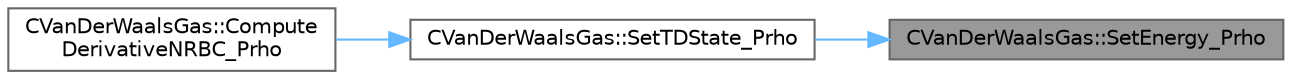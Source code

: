 digraph "CVanDerWaalsGas::SetEnergy_Prho"
{
 // LATEX_PDF_SIZE
  bgcolor="transparent";
  edge [fontname=Helvetica,fontsize=10,labelfontname=Helvetica,labelfontsize=10];
  node [fontname=Helvetica,fontsize=10,shape=box,height=0.2,width=0.4];
  rankdir="RL";
  Node1 [id="Node000001",label="CVanDerWaalsGas::SetEnergy_Prho",height=0.2,width=0.4,color="gray40", fillcolor="grey60", style="filled", fontcolor="black",tooltip="Set the Dimensionless Internal Energy using Pressure and Density."];
  Node1 -> Node2 [id="edge1_Node000001_Node000002",dir="back",color="steelblue1",style="solid",tooltip=" "];
  Node2 [id="Node000002",label="CVanDerWaalsGas::SetTDState_Prho",height=0.2,width=0.4,color="grey40", fillcolor="white", style="filled",URL="$classCVanDerWaalsGas.html#a3e3819999d02ba7e9d6fd90562f4e53b",tooltip="Set the Dimensionless State using Pressure and Density."];
  Node2 -> Node3 [id="edge2_Node000002_Node000003",dir="back",color="steelblue1",style="solid",tooltip=" "];
  Node3 [id="Node000003",label="CVanDerWaalsGas::Compute\lDerivativeNRBC_Prho",height=0.2,width=0.4,color="grey40", fillcolor="white", style="filled",URL="$classCVanDerWaalsGas.html#a509039b3e2a11f51b2dce888bb1b8ef0",tooltip="compute some derivatives of enthalpy and entropy needed for subsonic inflow BC"];
}
